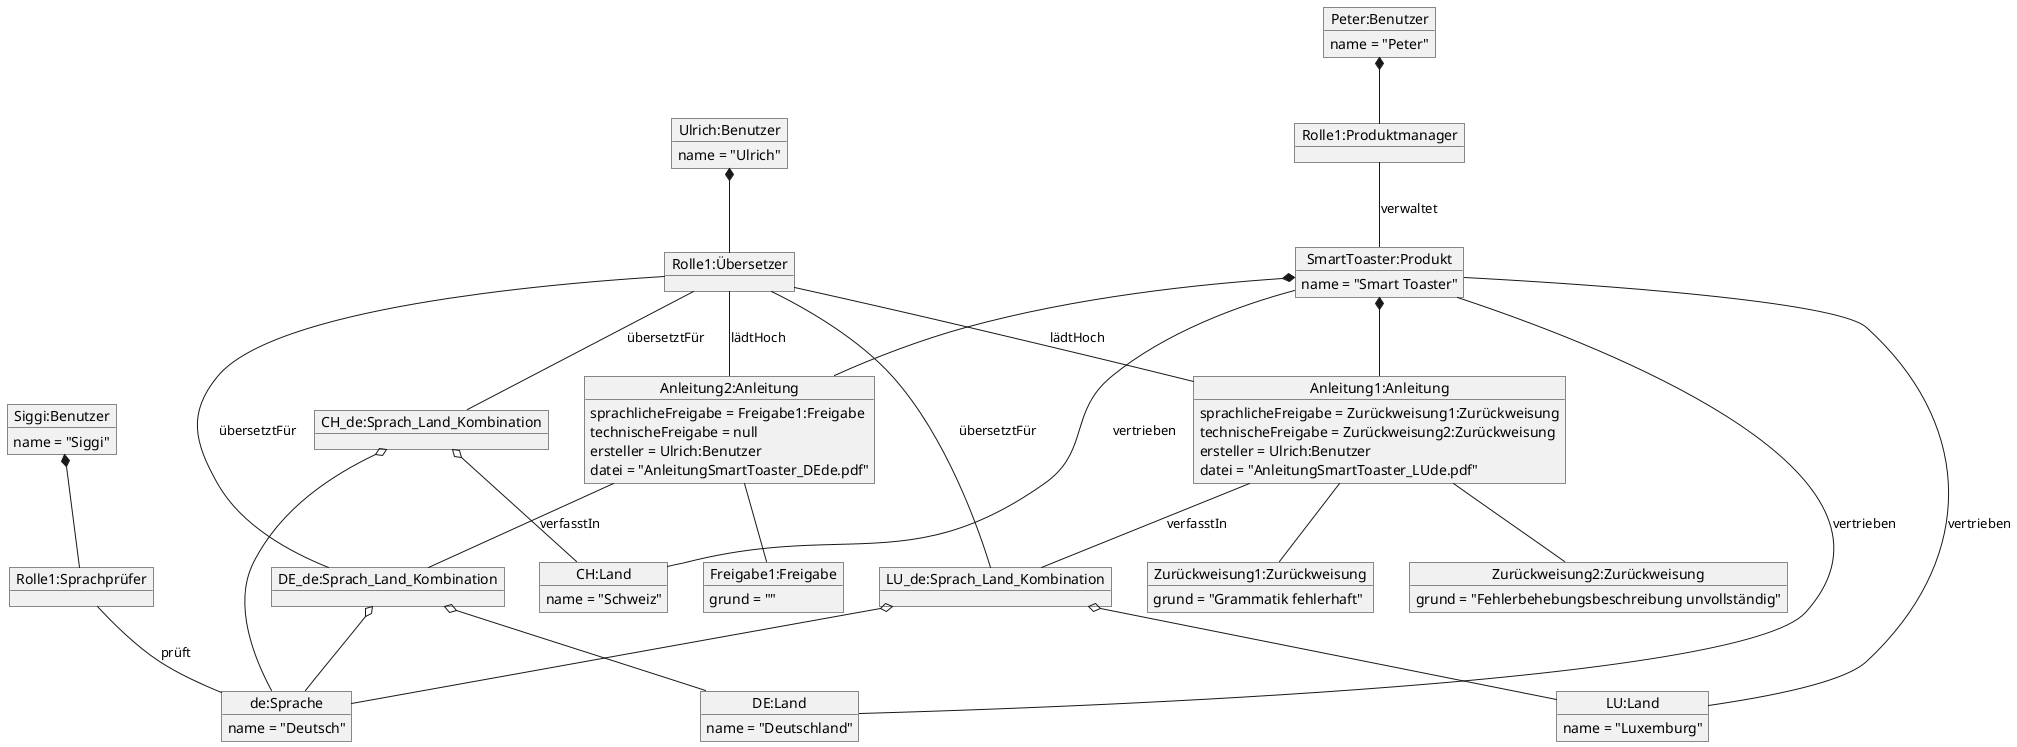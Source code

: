@startuml Aufgabe_1b
'Objekte
object "Siggi:Benutzer" as b1 {
    name = "Siggi"
}
object "Peter:Benutzer" as b2 {
    name = "Peter"
}
object "Ulrich:Benutzer" as b3 {
    name = "Ulrich"
}

object "Rolle1:Produktmanager" as pm1
object "Rolle1:Sprachprüfer" as sp1
object "Rolle1:Übersetzer" as ue1

object "de:Sprache" as s1 {
    name = "Deutsch"
}
object "DE:Land" as l1 {
    name = "Deutschland"
}
object "LU:Land" as l2 {
    name = "Luxemburg"
}
object "CH:Land" as l3 {
    name = "Schweiz"
}

object "DE_de:Sprach_Land_Kombination" as slk1
object "LU_de:Sprach_Land_Kombination" as slk2
object "CH_de:Sprach_Land_Kombination" as slk3

object "SmartToaster:Produkt" as p1 {
    name = "Smart Toaster"
}

object "Anleitung1:Anleitung" as a1 {
    sprachlicheFreigabe = Zurückweisung1:Zurückweisung
    technischeFreigabe = Zurückweisung2:Zurückweisung
    ersteller = Ulrich:Benutzer
    datei = "AnleitungSmartToaster_LUde.pdf"
}
object "Anleitung2:Anleitung" as a2 {
    sprachlicheFreigabe = Freigabe1:Freigabe
    technischeFreigabe = null
    ersteller = Ulrich:Benutzer
    datei = "AnleitungSmartToaster_DEde.pdf"
}

object "Freigabe1:Freigabe" as f1 {
    grund = ""
}
object "Zurückweisung1:Zurückweisung" as z1 {
    grund = "Grammatik fehlerhaft"
}
'Benutzer Ferdinand und seine Rolle nicht erstellt!
object "Zurückweisung2:Zurückweisung" as z2 {
    grund = "Fehlerbehebungsbeschreibung unvollständig"
}

' Verbindungen
b1 *-- sp1
sp1 -- s1 : prüft
b2 *-- pm1
pm1 -- p1 : verwaltet
b3 *-- ue1
ue1 -- slk1 : übersetztFür
ue1 -- slk2 : übersetztFür
ue1 -- slk3 : übersetztFür

slk1 o-- s1
slk1 o-- l1
slk2 o-- s1
slk2 o-- l2
slk3 o-- s1
slk3 o-- l3

p1 -- l1 : vertrieben
p1 -- l2 : vertrieben
p1 -- l3 : vertrieben

p1 *-- a1
p1 *-- a2

a1 -- slk2 : verfasstIn
a2 -- slk1 : verfasstIn
ue1 -- a1 : lädtHoch
ue1 -- a2 : lädtHoch

a2 -- f1
a1 -- z1
a1 -- z2
@enduml